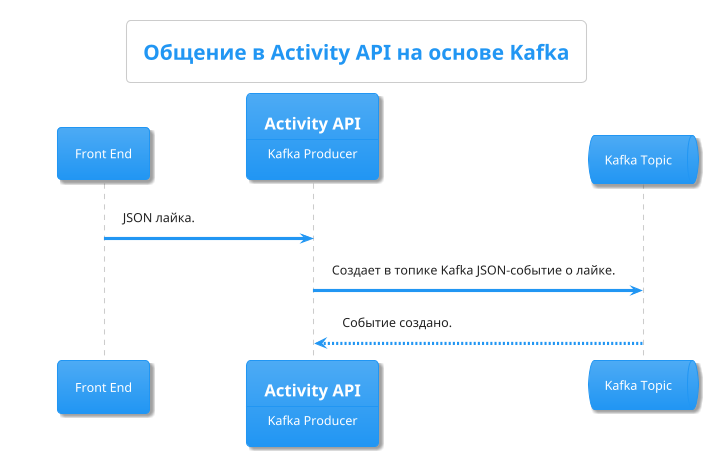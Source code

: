 @startuml to_be_activity_api_kafka_sequence
!theme materia
skinparam actorStyle awesome
skinparam packageStyle rectangle

title Общение в Activity API на основе Kafka

participant "Front End" as FrontEnd
participant ActivityAPI [
  =Activity API
  ----
  Kafka Producer
]
FrontEnd -> ActivityAPI : JSON лайка.
queue "Kafka Topic" as Kafka
ActivityAPI -> Kafka : Создает в топике Kafka JSON-событие о лайке.
Kafka --> ActivityAPI : Событие создано.

@enduml
